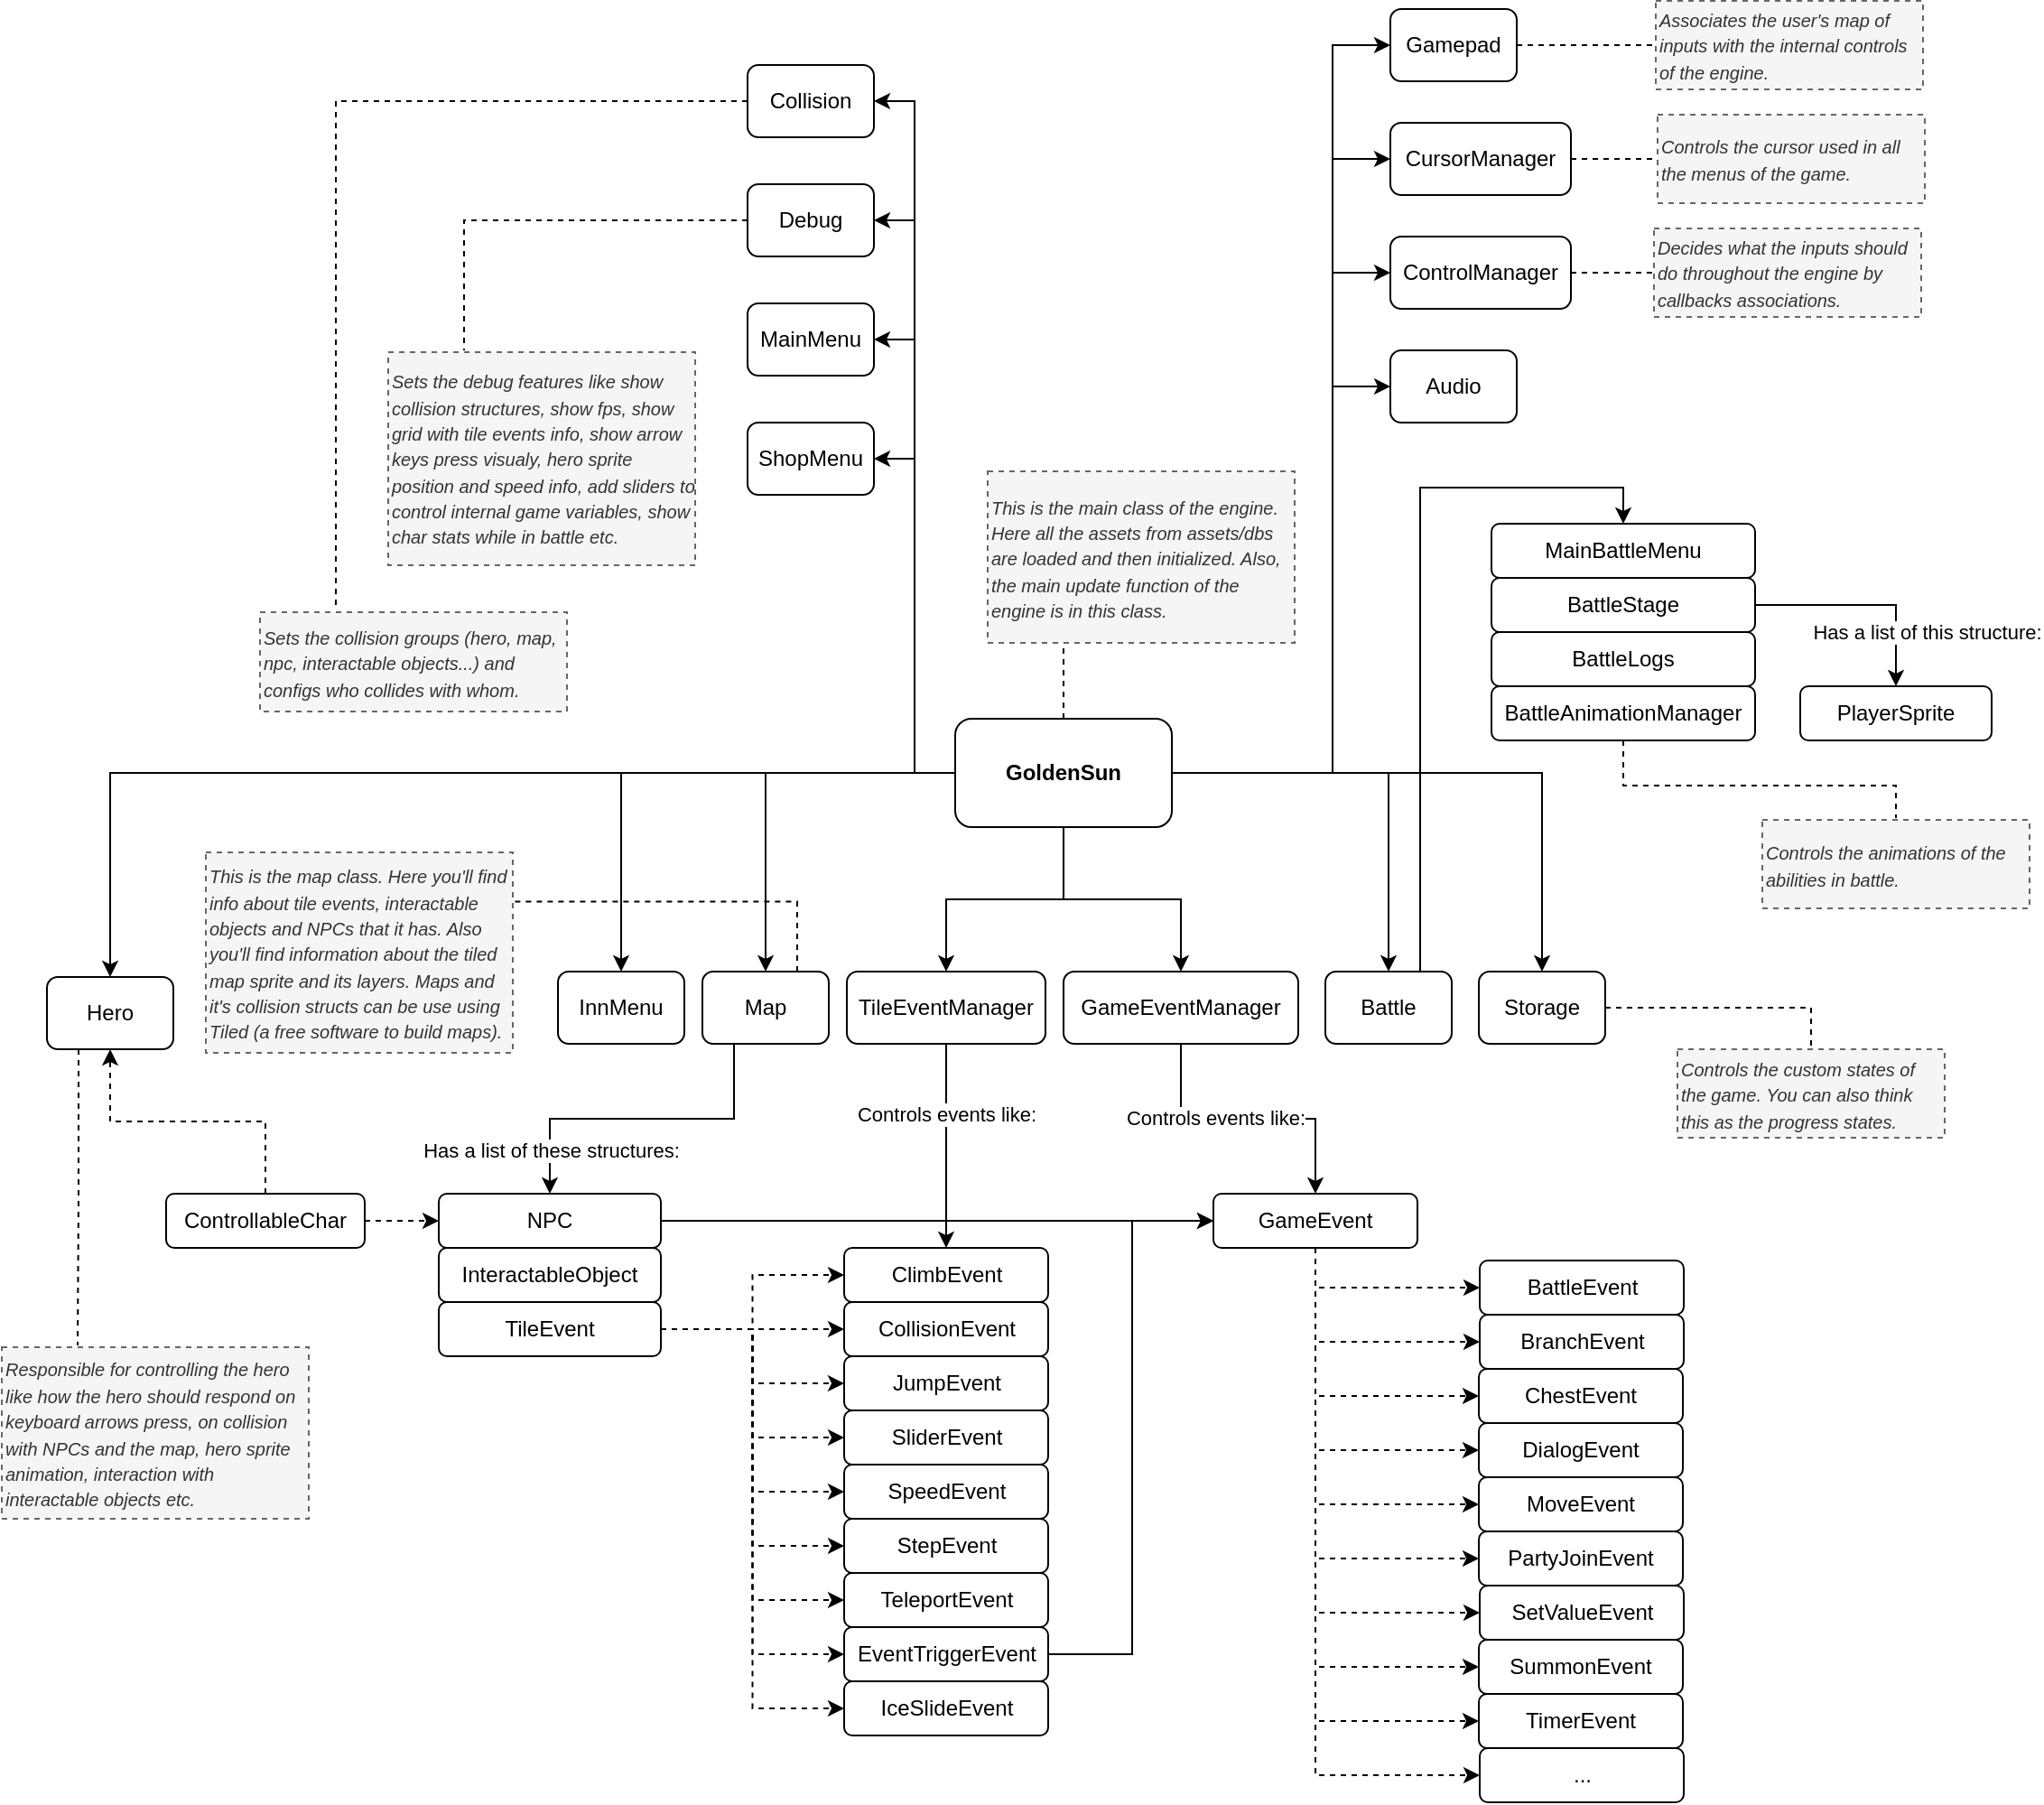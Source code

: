 <mxfile version="14.4.2" type="device"><diagram id="flezuYNflr0dGhkxA3h6" name="Page-1"><mxGraphModel dx="1363" dy="1194" grid="0" gridSize="10" guides="1" tooltips="1" connect="1" arrows="1" fold="1" page="0" pageScale="1" pageWidth="1000" pageHeight="1000" math="0" shadow="0"><root><mxCell id="0"/><mxCell id="1" parent="0"/><mxCell id="TbjRaI7LVavRVFoeosVB-16" style="edgeStyle=orthogonalEdgeStyle;rounded=0;orthogonalLoop=1;jettySize=auto;html=1;entryX=0.5;entryY=0;entryDx=0;entryDy=0;" parent="1" source="TbjRaI7LVavRVFoeosVB-1" target="TbjRaI7LVavRVFoeosVB-2" edge="1"><mxGeometry relative="1" as="geometry"/></mxCell><mxCell id="TbjRaI7LVavRVFoeosVB-22" style="edgeStyle=orthogonalEdgeStyle;rounded=0;orthogonalLoop=1;jettySize=auto;html=1;entryX=0.5;entryY=0;entryDx=0;entryDy=0;" parent="1" source="TbjRaI7LVavRVFoeosVB-1" target="TbjRaI7LVavRVFoeosVB-7" edge="1"><mxGeometry relative="1" as="geometry"/></mxCell><mxCell id="TbjRaI7LVavRVFoeosVB-23" style="edgeStyle=orthogonalEdgeStyle;rounded=0;orthogonalLoop=1;jettySize=auto;html=1;entryX=0.5;entryY=0;entryDx=0;entryDy=0;" parent="1" source="TbjRaI7LVavRVFoeosVB-1" target="TbjRaI7LVavRVFoeosVB-8" edge="1"><mxGeometry relative="1" as="geometry"/></mxCell><mxCell id="TbjRaI7LVavRVFoeosVB-25" style="edgeStyle=orthogonalEdgeStyle;rounded=0;orthogonalLoop=1;jettySize=auto;html=1;entryX=0.5;entryY=0;entryDx=0;entryDy=0;" parent="1" source="TbjRaI7LVavRVFoeosVB-1" target="TbjRaI7LVavRVFoeosVB-9" edge="1"><mxGeometry relative="1" as="geometry"/></mxCell><mxCell id="TbjRaI7LVavRVFoeosVB-26" style="edgeStyle=orthogonalEdgeStyle;rounded=0;orthogonalLoop=1;jettySize=auto;html=1;entryX=0.5;entryY=0;entryDx=0;entryDy=0;" parent="1" source="TbjRaI7LVavRVFoeosVB-1" target="TbjRaI7LVavRVFoeosVB-10" edge="1"><mxGeometry relative="1" as="geometry"/></mxCell><mxCell id="TbjRaI7LVavRVFoeosVB-60" style="edgeStyle=orthogonalEdgeStyle;rounded=0;orthogonalLoop=1;jettySize=auto;html=1;exitX=0.5;exitY=0;exitDx=0;exitDy=0;entryX=0.25;entryY=1;entryDx=0;entryDy=0;dashed=1;endArrow=none;endFill=0;strokeWidth=1;" parent="1" source="TbjRaI7LVavRVFoeosVB-1" target="TbjRaI7LVavRVFoeosVB-59" edge="1"><mxGeometry relative="1" as="geometry"/></mxCell><mxCell id="0MBJFrroIcuPEy2-f65j-7" style="edgeStyle=orthogonalEdgeStyle;rounded=0;orthogonalLoop=1;jettySize=auto;html=1;entryX=1;entryY=0.5;entryDx=0;entryDy=0;" edge="1" parent="1" source="TbjRaI7LVavRVFoeosVB-1" target="TbjRaI7LVavRVFoeosVB-6"><mxGeometry relative="1" as="geometry"/></mxCell><mxCell id="0MBJFrroIcuPEy2-f65j-8" style="edgeStyle=orthogonalEdgeStyle;rounded=0;orthogonalLoop=1;jettySize=auto;html=1;entryX=1;entryY=0.5;entryDx=0;entryDy=0;" edge="1" parent="1" source="TbjRaI7LVavRVFoeosVB-1" target="TbjRaI7LVavRVFoeosVB-5"><mxGeometry relative="1" as="geometry"/></mxCell><mxCell id="0MBJFrroIcuPEy2-f65j-9" style="edgeStyle=orthogonalEdgeStyle;rounded=0;orthogonalLoop=1;jettySize=auto;html=1;entryX=1;entryY=0.5;entryDx=0;entryDy=0;" edge="1" parent="1" source="TbjRaI7LVavRVFoeosVB-1" target="TbjRaI7LVavRVFoeosVB-4"><mxGeometry relative="1" as="geometry"/></mxCell><mxCell id="0MBJFrroIcuPEy2-f65j-10" style="edgeStyle=orthogonalEdgeStyle;rounded=0;orthogonalLoop=1;jettySize=auto;html=1;entryX=1;entryY=0.5;entryDx=0;entryDy=0;" edge="1" parent="1" source="TbjRaI7LVavRVFoeosVB-1" target="TbjRaI7LVavRVFoeosVB-3"><mxGeometry relative="1" as="geometry"/></mxCell><mxCell id="0MBJFrroIcuPEy2-f65j-13" style="edgeStyle=orthogonalEdgeStyle;rounded=0;orthogonalLoop=1;jettySize=auto;html=1;entryX=0;entryY=0.5;entryDx=0;entryDy=0;" edge="1" parent="1" source="TbjRaI7LVavRVFoeosVB-1" target="TbjRaI7LVavRVFoeosVB-13"><mxGeometry relative="1" as="geometry"><Array as="points"><mxPoint x="909" y="110"/><mxPoint x="909" y="-167"/></Array></mxGeometry></mxCell><mxCell id="0MBJFrroIcuPEy2-f65j-14" style="edgeStyle=orthogonalEdgeStyle;rounded=0;orthogonalLoop=1;jettySize=auto;html=1;entryX=0;entryY=0.5;entryDx=0;entryDy=0;" edge="1" parent="1" source="TbjRaI7LVavRVFoeosVB-1" target="TbjRaI7LVavRVFoeosVB-12"><mxGeometry relative="1" as="geometry"><Array as="points"><mxPoint x="909" y="110"/><mxPoint x="909" y="-104"/></Array></mxGeometry></mxCell><mxCell id="0MBJFrroIcuPEy2-f65j-15" style="edgeStyle=orthogonalEdgeStyle;rounded=0;orthogonalLoop=1;jettySize=auto;html=1;entryX=0;entryY=0.5;entryDx=0;entryDy=0;" edge="1" parent="1" source="TbjRaI7LVavRVFoeosVB-1" target="TbjRaI7LVavRVFoeosVB-14"><mxGeometry relative="1" as="geometry"><Array as="points"><mxPoint x="909" y="110"/><mxPoint x="909" y="-230"/></Array></mxGeometry></mxCell><mxCell id="0MBJFrroIcuPEy2-f65j-16" style="edgeStyle=orthogonalEdgeStyle;rounded=0;orthogonalLoop=1;jettySize=auto;html=1;entryX=0;entryY=0.5;entryDx=0;entryDy=0;" edge="1" parent="1" source="TbjRaI7LVavRVFoeosVB-1" target="TbjRaI7LVavRVFoeosVB-15"><mxGeometry relative="1" as="geometry"><Array as="points"><mxPoint x="909" y="110"/><mxPoint x="909" y="-293"/></Array></mxGeometry></mxCell><mxCell id="0MBJFrroIcuPEy2-f65j-17" style="edgeStyle=orthogonalEdgeStyle;rounded=0;orthogonalLoop=1;jettySize=auto;html=1;" edge="1" parent="1" source="TbjRaI7LVavRVFoeosVB-1" target="TbjRaI7LVavRVFoeosVB-11"><mxGeometry relative="1" as="geometry"/></mxCell><mxCell id="0MBJFrroIcuPEy2-f65j-19" style="edgeStyle=orthogonalEdgeStyle;rounded=0;orthogonalLoop=1;jettySize=auto;html=1;" edge="1" parent="1" source="TbjRaI7LVavRVFoeosVB-1" target="0MBJFrroIcuPEy2-f65j-18"><mxGeometry relative="1" as="geometry"/></mxCell><mxCell id="TbjRaI7LVavRVFoeosVB-1" value="GoldenSun" style="rounded=1;whiteSpace=wrap;html=1;fontStyle=1" parent="1" vertex="1"><mxGeometry x="700" y="80" width="120" height="60" as="geometry"/></mxCell><mxCell id="0MBJFrroIcuPEy2-f65j-23" style="edgeStyle=orthogonalEdgeStyle;rounded=0;orthogonalLoop=1;jettySize=auto;html=1;exitX=0.25;exitY=1;exitDx=0;exitDy=0;entryX=0.25;entryY=0;entryDx=0;entryDy=0;dashed=1;endArrow=none;endFill=0;" edge="1" parent="1" source="TbjRaI7LVavRVFoeosVB-2" target="TbjRaI7LVavRVFoeosVB-55"><mxGeometry relative="1" as="geometry"/></mxCell><mxCell id="TbjRaI7LVavRVFoeosVB-2" value="Hero" style="rounded=1;whiteSpace=wrap;html=1;" parent="1" vertex="1"><mxGeometry x="197" y="223" width="70" height="40" as="geometry"/></mxCell><mxCell id="TbjRaI7LVavRVFoeosVB-54" style="edgeStyle=orthogonalEdgeStyle;rounded=0;orthogonalLoop=1;jettySize=auto;html=1;entryX=0.25;entryY=0;entryDx=0;entryDy=0;dashed=1;strokeWidth=1;endArrow=none;endFill=0;" parent="1" source="TbjRaI7LVavRVFoeosVB-3" target="TbjRaI7LVavRVFoeosVB-53" edge="1"><mxGeometry relative="1" as="geometry"/></mxCell><mxCell id="TbjRaI7LVavRVFoeosVB-3" value="Collision" style="rounded=1;whiteSpace=wrap;html=1;" parent="1" vertex="1"><mxGeometry x="585" y="-282" width="70" height="40" as="geometry"/></mxCell><mxCell id="TbjRaI7LVavRVFoeosVB-58" style="edgeStyle=orthogonalEdgeStyle;rounded=0;orthogonalLoop=1;jettySize=auto;html=1;exitX=0;exitY=0.5;exitDx=0;exitDy=0;entryX=0.25;entryY=0;entryDx=0;entryDy=0;dashed=1;endArrow=none;endFill=0;strokeWidth=1;" parent="1" source="TbjRaI7LVavRVFoeosVB-4" target="TbjRaI7LVavRVFoeosVB-57" edge="1"><mxGeometry relative="1" as="geometry"/></mxCell><mxCell id="TbjRaI7LVavRVFoeosVB-4" value="Debug" style="rounded=1;whiteSpace=wrap;html=1;" parent="1" vertex="1"><mxGeometry x="585" y="-216" width="70" height="40" as="geometry"/></mxCell><mxCell id="TbjRaI7LVavRVFoeosVB-5" value="MainMenu" style="rounded=1;whiteSpace=wrap;html=1;" parent="1" vertex="1"><mxGeometry x="585" y="-150" width="70" height="40" as="geometry"/></mxCell><mxCell id="TbjRaI7LVavRVFoeosVB-6" value="ShopMenu" style="rounded=1;whiteSpace=wrap;html=1;" parent="1" vertex="1"><mxGeometry x="585" y="-84" width="70" height="40" as="geometry"/></mxCell><mxCell id="TbjRaI7LVavRVFoeosVB-7" value="InnMenu" style="rounded=1;whiteSpace=wrap;html=1;" parent="1" vertex="1"><mxGeometry x="480" y="220" width="70" height="40" as="geometry"/></mxCell><mxCell id="0MBJFrroIcuPEy2-f65j-24" style="edgeStyle=orthogonalEdgeStyle;rounded=0;orthogonalLoop=1;jettySize=auto;html=1;exitX=0.75;exitY=0;exitDx=0;exitDy=0;entryX=1;entryY=0.25;entryDx=0;entryDy=0;dashed=1;endArrow=none;endFill=0;" edge="1" parent="1" source="TbjRaI7LVavRVFoeosVB-8" target="TbjRaI7LVavRVFoeosVB-67"><mxGeometry relative="1" as="geometry"/></mxCell><mxCell id="TbjRaI7LVavRVFoeosVB-8" value="Map" style="rounded=1;whiteSpace=wrap;html=1;" parent="1" vertex="1"><mxGeometry x="560" y="220" width="70" height="40" as="geometry"/></mxCell><mxCell id="TbjRaI7LVavRVFoeosVB-9" value="TileEventManager" style="rounded=1;whiteSpace=wrap;html=1;" parent="1" vertex="1"><mxGeometry x="640" y="220" width="110" height="40" as="geometry"/></mxCell><mxCell id="0MBJFrroIcuPEy2-f65j-42" style="edgeStyle=orthogonalEdgeStyle;rounded=0;orthogonalLoop=1;jettySize=auto;html=1;entryX=0.5;entryY=0;entryDx=0;entryDy=0;endArrow=classic;endFill=1;" edge="1" parent="1" source="TbjRaI7LVavRVFoeosVB-10" target="0MBJFrroIcuPEy2-f65j-35"><mxGeometry relative="1" as="geometry"/></mxCell><mxCell id="0MBJFrroIcuPEy2-f65j-43" value="Controls events like:" style="edgeLabel;html=1;align=center;verticalAlign=middle;resizable=0;points=[];" vertex="1" connectable="0" parent="0MBJFrroIcuPEy2-f65j-42"><mxGeometry x="-0.237" y="1" relative="1" as="geometry"><mxPoint as="offset"/></mxGeometry></mxCell><mxCell id="TbjRaI7LVavRVFoeosVB-10" value="GameEventManager" style="rounded=1;whiteSpace=wrap;html=1;" parent="1" vertex="1"><mxGeometry x="760" y="220" width="130" height="40" as="geometry"/></mxCell><mxCell id="TbjRaI7LVavRVFoeosVB-73" style="edgeStyle=orthogonalEdgeStyle;rounded=0;orthogonalLoop=1;jettySize=auto;html=1;entryX=0.5;entryY=0;entryDx=0;entryDy=0;endArrow=classic;endFill=1;strokeWidth=1;exitX=0.75;exitY=0;exitDx=0;exitDy=0;" parent="1" source="TbjRaI7LVavRVFoeosVB-11" target="TbjRaI7LVavRVFoeosVB-69" edge="1"><mxGeometry relative="1" as="geometry"/></mxCell><mxCell id="TbjRaI7LVavRVFoeosVB-11" value="Battle" style="rounded=1;whiteSpace=wrap;html=1;" parent="1" vertex="1"><mxGeometry x="905" y="220" width="70" height="40" as="geometry"/></mxCell><mxCell id="TbjRaI7LVavRVFoeosVB-12" value="Audio" style="rounded=1;whiteSpace=wrap;html=1;" parent="1" vertex="1"><mxGeometry x="941" y="-124" width="70" height="40" as="geometry"/></mxCell><mxCell id="TbjRaI7LVavRVFoeosVB-80" style="edgeStyle=orthogonalEdgeStyle;rounded=0;jumpSize=6;orthogonalLoop=1;jettySize=auto;html=1;entryX=0;entryY=0.5;entryDx=0;entryDy=0;dashed=1;endArrow=none;endFill=0;strokeWidth=1;" parent="1" source="TbjRaI7LVavRVFoeosVB-13" target="TbjRaI7LVavRVFoeosVB-79" edge="1"><mxGeometry relative="1" as="geometry"/></mxCell><mxCell id="TbjRaI7LVavRVFoeosVB-13" value="ControlManager" style="rounded=1;whiteSpace=wrap;html=1;" parent="1" vertex="1"><mxGeometry x="941" y="-187" width="100" height="40" as="geometry"/></mxCell><mxCell id="TbjRaI7LVavRVFoeosVB-82" style="edgeStyle=orthogonalEdgeStyle;rounded=0;jumpSize=6;orthogonalLoop=1;jettySize=auto;html=1;entryX=0;entryY=0.5;entryDx=0;entryDy=0;dashed=1;endArrow=none;endFill=0;strokeWidth=1;" parent="1" source="TbjRaI7LVavRVFoeosVB-14" target="TbjRaI7LVavRVFoeosVB-81" edge="1"><mxGeometry relative="1" as="geometry"/></mxCell><mxCell id="TbjRaI7LVavRVFoeosVB-14" value="CursorManager" style="rounded=1;whiteSpace=wrap;html=1;" parent="1" vertex="1"><mxGeometry x="941" y="-250" width="100" height="40" as="geometry"/></mxCell><mxCell id="TbjRaI7LVavRVFoeosVB-84" style="edgeStyle=orthogonalEdgeStyle;rounded=0;jumpSize=6;orthogonalLoop=1;jettySize=auto;html=1;exitX=1;exitY=0.5;exitDx=0;exitDy=0;dashed=1;endArrow=none;endFill=0;strokeWidth=1;" parent="1" source="TbjRaI7LVavRVFoeosVB-15" target="TbjRaI7LVavRVFoeosVB-83" edge="1"><mxGeometry relative="1" as="geometry"/></mxCell><mxCell id="TbjRaI7LVavRVFoeosVB-15" value="Gamepad" style="rounded=1;whiteSpace=wrap;html=1;" parent="1" vertex="1"><mxGeometry x="941" y="-313" width="70" height="40" as="geometry"/></mxCell><mxCell id="TbjRaI7LVavRVFoeosVB-32" value="" style="endArrow=classic;html=1;exitX=0.5;exitY=1;exitDx=0;exitDy=0;edgeStyle=orthogonalEdgeStyle;entryX=0.5;entryY=0;entryDx=0;entryDy=0;jumpSize=6;bendable=1;rounded=0;" parent="1" source="TbjRaI7LVavRVFoeosVB-9" target="TbjRaI7LVavRVFoeosVB-34" edge="1"><mxGeometry relative="1" as="geometry"><mxPoint x="710" y="420" as="sourcePoint"/><mxPoint x="695" y="360" as="targetPoint"/></mxGeometry></mxCell><mxCell id="TbjRaI7LVavRVFoeosVB-33" value="Controls events like:" style="edgeLabel;resizable=0;html=1;align=center;verticalAlign=middle;" parent="TbjRaI7LVavRVFoeosVB-32" connectable="0" vertex="1"><mxGeometry relative="1" as="geometry"><mxPoint y="-17.67" as="offset"/></mxGeometry></mxCell><mxCell id="TbjRaI7LVavRVFoeosVB-34" value="ClimbEvent" style="rounded=1;whiteSpace=wrap;html=1;" parent="1" vertex="1"><mxGeometry x="638.5" y="373" width="113" height="30" as="geometry"/></mxCell><mxCell id="TbjRaI7LVavRVFoeosVB-35" value="CollisionEvent" style="rounded=1;whiteSpace=wrap;html=1;" parent="1" vertex="1"><mxGeometry x="638.5" y="403" width="113" height="30" as="geometry"/></mxCell><mxCell id="TbjRaI7LVavRVFoeosVB-36" value="JumpEvent" style="rounded=1;whiteSpace=wrap;html=1;" parent="1" vertex="1"><mxGeometry x="638.5" y="433" width="113" height="30" as="geometry"/></mxCell><mxCell id="TbjRaI7LVavRVFoeosVB-37" value="SliderEvent" style="rounded=1;whiteSpace=wrap;html=1;" parent="1" vertex="1"><mxGeometry x="638.5" y="463" width="113" height="30" as="geometry"/></mxCell><mxCell id="TbjRaI7LVavRVFoeosVB-38" value="SpeedEvent" style="rounded=1;whiteSpace=wrap;html=1;" parent="1" vertex="1"><mxGeometry x="638.5" y="493" width="113" height="30" as="geometry"/></mxCell><mxCell id="TbjRaI7LVavRVFoeosVB-39" value="StepEvent" style="rounded=1;whiteSpace=wrap;html=1;" parent="1" vertex="1"><mxGeometry x="638.5" y="523" width="113" height="30" as="geometry"/></mxCell><mxCell id="TbjRaI7LVavRVFoeosVB-40" value="TeleportEvent" style="rounded=1;whiteSpace=wrap;html=1;" parent="1" vertex="1"><mxGeometry x="638.5" y="553" width="113" height="30" as="geometry"/></mxCell><mxCell id="TbjRaI7LVavRVFoeosVB-42" style="edgeStyle=orthogonalEdgeStyle;rounded=0;orthogonalLoop=1;jettySize=auto;html=1;entryX=0;entryY=0.5;entryDx=0;entryDy=0;strokeWidth=1;dashed=1;" parent="1" source="TbjRaI7LVavRVFoeosVB-41" target="TbjRaI7LVavRVFoeosVB-34" edge="1"><mxGeometry relative="1" as="geometry"/></mxCell><mxCell id="TbjRaI7LVavRVFoeosVB-43" style="edgeStyle=orthogonalEdgeStyle;rounded=0;orthogonalLoop=1;jettySize=auto;html=1;entryX=0;entryY=0.5;entryDx=0;entryDy=0;dashed=1;strokeWidth=1;" parent="1" source="TbjRaI7LVavRVFoeosVB-41" target="TbjRaI7LVavRVFoeosVB-35" edge="1"><mxGeometry relative="1" as="geometry"/></mxCell><mxCell id="TbjRaI7LVavRVFoeosVB-44" style="edgeStyle=orthogonalEdgeStyle;rounded=0;orthogonalLoop=1;jettySize=auto;html=1;entryX=0;entryY=0.5;entryDx=0;entryDy=0;dashed=1;strokeWidth=1;" parent="1" source="TbjRaI7LVavRVFoeosVB-41" target="TbjRaI7LVavRVFoeosVB-36" edge="1"><mxGeometry relative="1" as="geometry"/></mxCell><mxCell id="TbjRaI7LVavRVFoeosVB-45" style="edgeStyle=orthogonalEdgeStyle;rounded=0;orthogonalLoop=1;jettySize=auto;html=1;entryX=0;entryY=0.5;entryDx=0;entryDy=0;dashed=1;strokeWidth=1;" parent="1" source="TbjRaI7LVavRVFoeosVB-41" target="TbjRaI7LVavRVFoeosVB-37" edge="1"><mxGeometry relative="1" as="geometry"/></mxCell><mxCell id="TbjRaI7LVavRVFoeosVB-46" style="edgeStyle=orthogonalEdgeStyle;rounded=0;orthogonalLoop=1;jettySize=auto;html=1;entryX=0;entryY=0.5;entryDx=0;entryDy=0;dashed=1;strokeWidth=1;" parent="1" source="TbjRaI7LVavRVFoeosVB-41" target="TbjRaI7LVavRVFoeosVB-38" edge="1"><mxGeometry relative="1" as="geometry"/></mxCell><mxCell id="TbjRaI7LVavRVFoeosVB-47" style="edgeStyle=orthogonalEdgeStyle;rounded=0;orthogonalLoop=1;jettySize=auto;html=1;entryX=0;entryY=0.5;entryDx=0;entryDy=0;dashed=1;strokeWidth=1;" parent="1" source="TbjRaI7LVavRVFoeosVB-41" target="TbjRaI7LVavRVFoeosVB-39" edge="1"><mxGeometry relative="1" as="geometry"/></mxCell><mxCell id="TbjRaI7LVavRVFoeosVB-48" style="edgeStyle=orthogonalEdgeStyle;rounded=0;orthogonalLoop=1;jettySize=auto;html=1;entryX=0;entryY=0.5;entryDx=0;entryDy=0;dashed=1;strokeWidth=1;" parent="1" source="TbjRaI7LVavRVFoeosVB-41" target="TbjRaI7LVavRVFoeosVB-40" edge="1"><mxGeometry relative="1" as="geometry"/></mxCell><mxCell id="0MBJFrroIcuPEy2-f65j-3" style="edgeStyle=orthogonalEdgeStyle;rounded=0;orthogonalLoop=1;jettySize=auto;html=1;entryX=0;entryY=0.5;entryDx=0;entryDy=0;dashed=1;" edge="1" parent="1" source="TbjRaI7LVavRVFoeosVB-41" target="0MBJFrroIcuPEy2-f65j-1"><mxGeometry relative="1" as="geometry"/></mxCell><mxCell id="0MBJFrroIcuPEy2-f65j-4" style="edgeStyle=orthogonalEdgeStyle;rounded=0;orthogonalLoop=1;jettySize=auto;html=1;entryX=0;entryY=0.5;entryDx=0;entryDy=0;dashed=1;" edge="1" parent="1" source="TbjRaI7LVavRVFoeosVB-41" target="0MBJFrroIcuPEy2-f65j-2"><mxGeometry relative="1" as="geometry"/></mxCell><mxCell id="TbjRaI7LVavRVFoeosVB-41" value="TileEvent" style="rounded=1;whiteSpace=wrap;html=1;" parent="1" vertex="1"><mxGeometry x="414" y="403" width="123" height="30" as="geometry"/></mxCell><mxCell id="TbjRaI7LVavRVFoeosVB-51" style="edgeStyle=orthogonalEdgeStyle;rounded=0;orthogonalLoop=1;jettySize=auto;html=1;entryX=0.5;entryY=1;entryDx=0;entryDy=0;dashed=1;strokeWidth=1;" parent="1" source="TbjRaI7LVavRVFoeosVB-49" target="TbjRaI7LVavRVFoeosVB-2" edge="1"><mxGeometry relative="1" as="geometry"/></mxCell><mxCell id="TbjRaI7LVavRVFoeosVB-66" style="edgeStyle=orthogonalEdgeStyle;rounded=0;orthogonalLoop=1;jettySize=auto;html=1;entryX=0;entryY=0.5;entryDx=0;entryDy=0;dashed=1;endArrow=classic;endFill=1;strokeWidth=1;" parent="1" source="TbjRaI7LVavRVFoeosVB-49" target="TbjRaI7LVavRVFoeosVB-61" edge="1"><mxGeometry relative="1" as="geometry"/></mxCell><mxCell id="TbjRaI7LVavRVFoeosVB-49" value="ControllableChar" style="rounded=1;whiteSpace=wrap;html=1;" parent="1" vertex="1"><mxGeometry x="263" y="343" width="110" height="30" as="geometry"/></mxCell><mxCell id="TbjRaI7LVavRVFoeosVB-53" value="&lt;i&gt;&lt;font style=&quot;font-size: 10px&quot;&gt;Sets the collision groups (hero, map, npc, interactable objects...) and configs w&lt;/font&gt;&lt;/i&gt;&lt;span style=&quot;font-size: 10px&quot;&gt;&lt;i&gt;ho collides with whom.&lt;/i&gt;&lt;/span&gt;" style="rounded=0;whiteSpace=wrap;html=1;dashed=1;align=left;fillColor=#f5f5f5;strokeColor=#666666;fontColor=#333333;perimeterSpacing=1;labelPadding=0;noLabel=0;" parent="1" vertex="1"><mxGeometry x="315" y="21" width="170" height="55" as="geometry"/></mxCell><mxCell id="TbjRaI7LVavRVFoeosVB-55" value="&lt;span style=&quot;font-size: 10px&quot;&gt;&lt;i&gt;Responsible for controlling the hero like how the hero should respond on keyboard arrows press, on collision with NPCs and the map, hero sprite animation, interaction with interactable objects etc.&lt;/i&gt;&lt;/span&gt;" style="rounded=0;whiteSpace=wrap;html=1;dashed=1;align=left;fillColor=#f5f5f5;strokeColor=#666666;fontColor=#333333;perimeterSpacing=1;labelPadding=0;noLabel=0;" parent="1" vertex="1"><mxGeometry x="172" y="428" width="170" height="95" as="geometry"/></mxCell><mxCell id="TbjRaI7LVavRVFoeosVB-57" value="&lt;span style=&quot;font-size: 10px&quot;&gt;&lt;i&gt;Sets the debug features like show collision structures, show fps, show grid with tile events info, show arrow keys press visualy, hero sprite position and speed info, add sliders to control internal game variables, show char stats while in battle etc.&lt;/i&gt;&lt;/span&gt;" style="rounded=0;whiteSpace=wrap;html=1;dashed=1;align=left;fillColor=#f5f5f5;strokeColor=#666666;fontColor=#333333;perimeterSpacing=1;labelPadding=0;noLabel=0;" parent="1" vertex="1"><mxGeometry x="386" y="-123" width="170" height="118" as="geometry"/></mxCell><mxCell id="TbjRaI7LVavRVFoeosVB-59" value="&lt;span style=&quot;font-size: 10px&quot;&gt;&lt;i&gt;This is the main class of the engine. Here all the assets from assets/dbs are loaded and then initialized. Also, the main update function of the engine is in this class.&lt;/i&gt;&lt;/span&gt;" style="rounded=0;whiteSpace=wrap;html=1;dashed=1;align=left;fillColor=#f5f5f5;strokeColor=#666666;fontColor=#333333;perimeterSpacing=1;labelPadding=0;noLabel=0;" parent="1" vertex="1"><mxGeometry x="718" y="-57" width="170" height="95" as="geometry"/></mxCell><mxCell id="0MBJFrroIcuPEy2-f65j-38" style="edgeStyle=orthogonalEdgeStyle;rounded=0;orthogonalLoop=1;jettySize=auto;html=1;entryX=0;entryY=0.5;entryDx=0;entryDy=0;endArrow=classic;endFill=1;" edge="1" parent="1" source="TbjRaI7LVavRVFoeosVB-61" target="0MBJFrroIcuPEy2-f65j-35"><mxGeometry relative="1" as="geometry"><Array as="points"><mxPoint x="825" y="358"/><mxPoint x="825" y="358"/></Array></mxGeometry></mxCell><mxCell id="TbjRaI7LVavRVFoeosVB-61" value="NPC" style="rounded=1;whiteSpace=wrap;html=1;" parent="1" vertex="1"><mxGeometry x="414" y="343" width="123" height="30" as="geometry"/></mxCell><mxCell id="TbjRaI7LVavRVFoeosVB-62" value="InteractableObject" style="rounded=1;whiteSpace=wrap;html=1;" parent="1" vertex="1"><mxGeometry x="414" y="373" width="123" height="30" as="geometry"/></mxCell><mxCell id="TbjRaI7LVavRVFoeosVB-64" value="" style="endArrow=classic;html=1;exitX=0.25;exitY=1;exitDx=0;exitDy=0;edgeStyle=orthogonalEdgeStyle;entryX=0.5;entryY=0;entryDx=0;entryDy=0;rounded=0;" parent="1" source="TbjRaI7LVavRVFoeosVB-8" target="TbjRaI7LVavRVFoeosVB-61" edge="1"><mxGeometry relative="1" as="geometry"><mxPoint x="520" y="314" as="sourcePoint"/><mxPoint x="660.0" y="414" as="targetPoint"/></mxGeometry></mxCell><mxCell id="TbjRaI7LVavRVFoeosVB-65" value="Has a list of these structures:" style="edgeLabel;resizable=0;html=1;align=center;verticalAlign=middle;" parent="TbjRaI7LVavRVFoeosVB-64" connectable="0" vertex="1"><mxGeometry relative="1" as="geometry"><mxPoint x="-51" y="17.5" as="offset"/></mxGeometry></mxCell><mxCell id="TbjRaI7LVavRVFoeosVB-67" value="&lt;span style=&quot;font-size: 10px&quot;&gt;&lt;i&gt;This is the map class. Here you'll find info about tile events, interactable objects and NPCs that it has. Also you'll find information about the tiled map sprite and its layers. Maps and it's collision structs can be use using Tiled (a free software to build maps).&lt;/i&gt;&lt;/span&gt;" style="rounded=0;whiteSpace=wrap;html=1;dashed=1;align=left;fillColor=#f5f5f5;strokeColor=#666666;fontColor=#333333;perimeterSpacing=1;labelPadding=0;noLabel=0;" parent="1" vertex="1"><mxGeometry x="285" y="154" width="170" height="111" as="geometry"/></mxCell><mxCell id="TbjRaI7LVavRVFoeosVB-69" value="MainBattleMenu" style="rounded=1;whiteSpace=wrap;html=1;" parent="1" vertex="1"><mxGeometry x="997" y="-28" width="146" height="30" as="geometry"/></mxCell><mxCell id="TbjRaI7LVavRVFoeosVB-70" value="BattleStage" style="rounded=1;whiteSpace=wrap;html=1;" parent="1" vertex="1"><mxGeometry x="997" y="2" width="146" height="30" as="geometry"/></mxCell><mxCell id="TbjRaI7LVavRVFoeosVB-71" value="BattleLogs" style="rounded=1;whiteSpace=wrap;html=1;" parent="1" vertex="1"><mxGeometry x="997" y="32" width="146" height="30" as="geometry"/></mxCell><mxCell id="TbjRaI7LVavRVFoeosVB-78" style="edgeStyle=orthogonalEdgeStyle;rounded=0;jumpSize=6;orthogonalLoop=1;jettySize=auto;html=1;entryX=0.5;entryY=0;entryDx=0;entryDy=0;endArrow=none;endFill=0;strokeWidth=1;dashed=1;" parent="1" source="TbjRaI7LVavRVFoeosVB-72" target="TbjRaI7LVavRVFoeosVB-77" edge="1"><mxGeometry relative="1" as="geometry"><Array as="points"><mxPoint x="1070" y="117"/><mxPoint x="1221" y="117"/></Array></mxGeometry></mxCell><mxCell id="TbjRaI7LVavRVFoeosVB-72" value="BattleAnimationManager" style="rounded=1;whiteSpace=wrap;html=1;" parent="1" vertex="1"><mxGeometry x="997" y="62" width="146" height="30" as="geometry"/></mxCell><mxCell id="TbjRaI7LVavRVFoeosVB-74" value="" style="endArrow=classic;html=1;exitX=1;exitY=0.5;exitDx=0;exitDy=0;edgeStyle=orthogonalEdgeStyle;rounded=0;" parent="1" source="TbjRaI7LVavRVFoeosVB-70" target="TbjRaI7LVavRVFoeosVB-76" edge="1"><mxGeometry relative="1" as="geometry"><mxPoint x="1168" y="579" as="sourcePoint"/><mxPoint x="1066.0" y="662" as="targetPoint"/></mxGeometry></mxCell><mxCell id="TbjRaI7LVavRVFoeosVB-75" value="Has a list of this structure:" style="edgeLabel;resizable=0;html=1;align=center;verticalAlign=middle;" parent="TbjRaI7LVavRVFoeosVB-74" connectable="0" vertex="1"><mxGeometry relative="1" as="geometry"><mxPoint x="33.67" y="15.0" as="offset"/></mxGeometry></mxCell><mxCell id="TbjRaI7LVavRVFoeosVB-76" value="PlayerSprite" style="rounded=1;whiteSpace=wrap;html=1;" parent="1" vertex="1"><mxGeometry x="1168" y="62" width="106" height="30" as="geometry"/></mxCell><mxCell id="TbjRaI7LVavRVFoeosVB-77" value="&lt;span style=&quot;font-size: 10px&quot;&gt;&lt;i&gt;Controls the animations of the abilities in battle.&lt;/i&gt;&lt;/span&gt;" style="rounded=0;whiteSpace=wrap;html=1;dashed=1;align=left;fillColor=#f5f5f5;strokeColor=#666666;fontColor=#333333;perimeterSpacing=1;labelPadding=0;noLabel=0;" parent="1" vertex="1"><mxGeometry x="1147" y="136" width="148" height="49" as="geometry"/></mxCell><mxCell id="TbjRaI7LVavRVFoeosVB-79" value="&lt;span style=&quot;font-size: 10px&quot;&gt;&lt;i&gt;Decides what the inputs should do throughout the engine by callbacks associations.&lt;/i&gt;&lt;/span&gt;" style="rounded=0;whiteSpace=wrap;html=1;dashed=1;align=left;fillColor=#f5f5f5;strokeColor=#666666;fontColor=#333333;perimeterSpacing=1;labelPadding=0;noLabel=0;" parent="1" vertex="1"><mxGeometry x="1087" y="-191.5" width="148" height="49" as="geometry"/></mxCell><mxCell id="TbjRaI7LVavRVFoeosVB-81" value="&lt;span style=&quot;font-size: 10px&quot;&gt;&lt;i&gt;Controls the cursor used in all the menus of the game.&lt;/i&gt;&lt;/span&gt;" style="rounded=0;whiteSpace=wrap;html=1;dashed=1;align=left;fillColor=#f5f5f5;strokeColor=#666666;fontColor=#333333;perimeterSpacing=1;labelPadding=0;noLabel=0;" parent="1" vertex="1"><mxGeometry x="1089" y="-254.5" width="148" height="49" as="geometry"/></mxCell><mxCell id="TbjRaI7LVavRVFoeosVB-83" value="&lt;span style=&quot;font-size: 10px&quot;&gt;&lt;i&gt;Associates the user's map of inputs with the internal controls of the engine.&lt;/i&gt;&lt;/span&gt;" style="rounded=0;whiteSpace=wrap;html=1;dashed=1;align=left;fillColor=#f5f5f5;strokeColor=#666666;fontColor=#333333;perimeterSpacing=1;labelPadding=0;noLabel=0;" parent="1" vertex="1"><mxGeometry x="1088" y="-317.5" width="148" height="49" as="geometry"/></mxCell><mxCell id="0MBJFrroIcuPEy2-f65j-40" style="edgeStyle=orthogonalEdgeStyle;rounded=0;orthogonalLoop=1;jettySize=auto;html=1;entryX=0;entryY=0.5;entryDx=0;entryDy=0;endArrow=classic;endFill=1;" edge="1" parent="1" source="0MBJFrroIcuPEy2-f65j-1" target="0MBJFrroIcuPEy2-f65j-35"><mxGeometry relative="1" as="geometry"><Array as="points"><mxPoint x="798" y="598"/><mxPoint x="798" y="358"/></Array></mxGeometry></mxCell><mxCell id="0MBJFrroIcuPEy2-f65j-1" value="EventTriggerEvent" style="rounded=1;whiteSpace=wrap;html=1;" vertex="1" parent="1"><mxGeometry x="638.5" y="583" width="113" height="30" as="geometry"/></mxCell><mxCell id="0MBJFrroIcuPEy2-f65j-2" value="IceSlideEvent" style="rounded=1;whiteSpace=wrap;html=1;" vertex="1" parent="1"><mxGeometry x="638.5" y="613" width="113" height="30" as="geometry"/></mxCell><mxCell id="0MBJFrroIcuPEy2-f65j-22" style="edgeStyle=orthogonalEdgeStyle;rounded=0;orthogonalLoop=1;jettySize=auto;html=1;entryX=0.5;entryY=0;entryDx=0;entryDy=0;endArrow=none;endFill=0;dashed=1;" edge="1" parent="1" source="0MBJFrroIcuPEy2-f65j-18" target="0MBJFrroIcuPEy2-f65j-20"><mxGeometry relative="1" as="geometry"/></mxCell><mxCell id="0MBJFrroIcuPEy2-f65j-18" value="Storage" style="rounded=1;whiteSpace=wrap;html=1;" vertex="1" parent="1"><mxGeometry x="990" y="220" width="70" height="40" as="geometry"/></mxCell><mxCell id="0MBJFrroIcuPEy2-f65j-20" value="&lt;span style=&quot;font-size: 10px&quot;&gt;&lt;i&gt;Controls the custom states of the game. You can also think this as the progress states.&lt;/i&gt;&lt;/span&gt;" style="rounded=0;whiteSpace=wrap;html=1;dashed=1;align=left;fillColor=#f5f5f5;strokeColor=#666666;fontColor=#333333;perimeterSpacing=1;labelPadding=0;noLabel=0;" vertex="1" parent="1"><mxGeometry x="1100" y="263" width="148" height="49" as="geometry"/></mxCell><mxCell id="0MBJFrroIcuPEy2-f65j-25" value="BattleEvent" style="rounded=1;whiteSpace=wrap;html=1;" vertex="1" parent="1"><mxGeometry x="990.5" y="380" width="113" height="30" as="geometry"/></mxCell><mxCell id="0MBJFrroIcuPEy2-f65j-26" value="BranchEvent" style="rounded=1;whiteSpace=wrap;html=1;" vertex="1" parent="1"><mxGeometry x="990.5" y="410" width="113" height="30" as="geometry"/></mxCell><mxCell id="0MBJFrroIcuPEy2-f65j-27" value="ChestEvent" style="rounded=1;whiteSpace=wrap;html=1;" vertex="1" parent="1"><mxGeometry x="990" y="440" width="113" height="30" as="geometry"/></mxCell><mxCell id="0MBJFrroIcuPEy2-f65j-28" value="DialogEvent" style="rounded=1;whiteSpace=wrap;html=1;" vertex="1" parent="1"><mxGeometry x="990" y="470" width="113" height="30" as="geometry"/></mxCell><mxCell id="0MBJFrroIcuPEy2-f65j-29" value="MoveEvent" style="rounded=1;whiteSpace=wrap;html=1;" vertex="1" parent="1"><mxGeometry x="990" y="500" width="113" height="30" as="geometry"/></mxCell><mxCell id="0MBJFrroIcuPEy2-f65j-30" value="PartyJoinEvent" style="rounded=1;whiteSpace=wrap;html=1;" vertex="1" parent="1"><mxGeometry x="990" y="530" width="113" height="30" as="geometry"/></mxCell><mxCell id="0MBJFrroIcuPEy2-f65j-31" value="SetValueEvent" style="rounded=1;whiteSpace=wrap;html=1;" vertex="1" parent="1"><mxGeometry x="990.5" y="560" width="113" height="30" as="geometry"/></mxCell><mxCell id="0MBJFrroIcuPEy2-f65j-32" value="SummonEvent" style="rounded=1;whiteSpace=wrap;html=1;" vertex="1" parent="1"><mxGeometry x="990" y="590" width="113" height="30" as="geometry"/></mxCell><mxCell id="0MBJFrroIcuPEy2-f65j-33" value="TimerEvent" style="rounded=1;whiteSpace=wrap;html=1;" vertex="1" parent="1"><mxGeometry x="990" y="620" width="113" height="30" as="geometry"/></mxCell><mxCell id="0MBJFrroIcuPEy2-f65j-34" value="..." style="rounded=1;whiteSpace=wrap;html=1;" vertex="1" parent="1"><mxGeometry x="990.5" y="650" width="113" height="30" as="geometry"/></mxCell><mxCell id="0MBJFrroIcuPEy2-f65j-44" style="edgeStyle=orthogonalEdgeStyle;rounded=0;orthogonalLoop=1;jettySize=auto;html=1;entryX=0;entryY=0.5;entryDx=0;entryDy=0;endArrow=classic;endFill=1;dashed=1;exitX=0.5;exitY=1;exitDx=0;exitDy=0;" edge="1" parent="1" source="0MBJFrroIcuPEy2-f65j-35" target="0MBJFrroIcuPEy2-f65j-25"><mxGeometry relative="1" as="geometry"/></mxCell><mxCell id="0MBJFrroIcuPEy2-f65j-45" style="edgeStyle=orthogonalEdgeStyle;rounded=0;orthogonalLoop=1;jettySize=auto;html=1;entryX=0;entryY=0.5;entryDx=0;entryDy=0;dashed=1;endArrow=classic;endFill=1;exitX=0.5;exitY=1;exitDx=0;exitDy=0;" edge="1" parent="1" source="0MBJFrroIcuPEy2-f65j-35" target="0MBJFrroIcuPEy2-f65j-26"><mxGeometry relative="1" as="geometry"/></mxCell><mxCell id="0MBJFrroIcuPEy2-f65j-46" style="edgeStyle=orthogonalEdgeStyle;rounded=0;orthogonalLoop=1;jettySize=auto;html=1;entryX=0;entryY=0.5;entryDx=0;entryDy=0;dashed=1;endArrow=classic;endFill=1;exitX=0.5;exitY=1;exitDx=0;exitDy=0;" edge="1" parent="1" source="0MBJFrroIcuPEy2-f65j-35" target="0MBJFrroIcuPEy2-f65j-27"><mxGeometry relative="1" as="geometry"/></mxCell><mxCell id="0MBJFrroIcuPEy2-f65j-47" style="edgeStyle=orthogonalEdgeStyle;rounded=0;orthogonalLoop=1;jettySize=auto;html=1;entryX=0;entryY=0.5;entryDx=0;entryDy=0;dashed=1;endArrow=classic;endFill=1;exitX=0.5;exitY=1;exitDx=0;exitDy=0;" edge="1" parent="1" source="0MBJFrroIcuPEy2-f65j-35" target="0MBJFrroIcuPEy2-f65j-28"><mxGeometry relative="1" as="geometry"/></mxCell><mxCell id="0MBJFrroIcuPEy2-f65j-48" style="edgeStyle=orthogonalEdgeStyle;rounded=0;orthogonalLoop=1;jettySize=auto;html=1;entryX=0;entryY=0.5;entryDx=0;entryDy=0;dashed=1;endArrow=classic;endFill=1;exitX=0.5;exitY=1;exitDx=0;exitDy=0;" edge="1" parent="1" source="0MBJFrroIcuPEy2-f65j-35" target="0MBJFrroIcuPEy2-f65j-29"><mxGeometry relative="1" as="geometry"/></mxCell><mxCell id="0MBJFrroIcuPEy2-f65j-49" style="edgeStyle=orthogonalEdgeStyle;rounded=0;orthogonalLoop=1;jettySize=auto;html=1;entryX=0;entryY=0.5;entryDx=0;entryDy=0;dashed=1;endArrow=classic;endFill=1;exitX=0.5;exitY=1;exitDx=0;exitDy=0;" edge="1" parent="1" source="0MBJFrroIcuPEy2-f65j-35" target="0MBJFrroIcuPEy2-f65j-30"><mxGeometry relative="1" as="geometry"/></mxCell><mxCell id="0MBJFrroIcuPEy2-f65j-50" style="edgeStyle=orthogonalEdgeStyle;rounded=0;orthogonalLoop=1;jettySize=auto;html=1;entryX=0;entryY=0.5;entryDx=0;entryDy=0;dashed=1;endArrow=classic;endFill=1;exitX=0.5;exitY=1;exitDx=0;exitDy=0;" edge="1" parent="1" source="0MBJFrroIcuPEy2-f65j-35" target="0MBJFrroIcuPEy2-f65j-31"><mxGeometry relative="1" as="geometry"/></mxCell><mxCell id="0MBJFrroIcuPEy2-f65j-51" style="edgeStyle=orthogonalEdgeStyle;rounded=0;orthogonalLoop=1;jettySize=auto;html=1;entryX=0;entryY=0.5;entryDx=0;entryDy=0;dashed=1;endArrow=classic;endFill=1;exitX=0.5;exitY=1;exitDx=0;exitDy=0;" edge="1" parent="1" source="0MBJFrroIcuPEy2-f65j-35" target="0MBJFrroIcuPEy2-f65j-32"><mxGeometry relative="1" as="geometry"/></mxCell><mxCell id="0MBJFrroIcuPEy2-f65j-52" style="edgeStyle=orthogonalEdgeStyle;rounded=0;orthogonalLoop=1;jettySize=auto;html=1;entryX=0;entryY=0.5;entryDx=0;entryDy=0;dashed=1;endArrow=classic;endFill=1;exitX=0.5;exitY=1;exitDx=0;exitDy=0;" edge="1" parent="1" source="0MBJFrroIcuPEy2-f65j-35" target="0MBJFrroIcuPEy2-f65j-33"><mxGeometry relative="1" as="geometry"/></mxCell><mxCell id="0MBJFrroIcuPEy2-f65j-53" style="edgeStyle=orthogonalEdgeStyle;rounded=0;orthogonalLoop=1;jettySize=auto;html=1;entryX=0;entryY=0.5;entryDx=0;entryDy=0;dashed=1;endArrow=classic;endFill=1;exitX=0.5;exitY=1;exitDx=0;exitDy=0;" edge="1" parent="1" source="0MBJFrroIcuPEy2-f65j-35" target="0MBJFrroIcuPEy2-f65j-34"><mxGeometry relative="1" as="geometry"/></mxCell><mxCell id="0MBJFrroIcuPEy2-f65j-35" value="GameEvent" style="rounded=1;whiteSpace=wrap;html=1;" vertex="1" parent="1"><mxGeometry x="843" y="343" width="113" height="30" as="geometry"/></mxCell></root></mxGraphModel></diagram></mxfile>